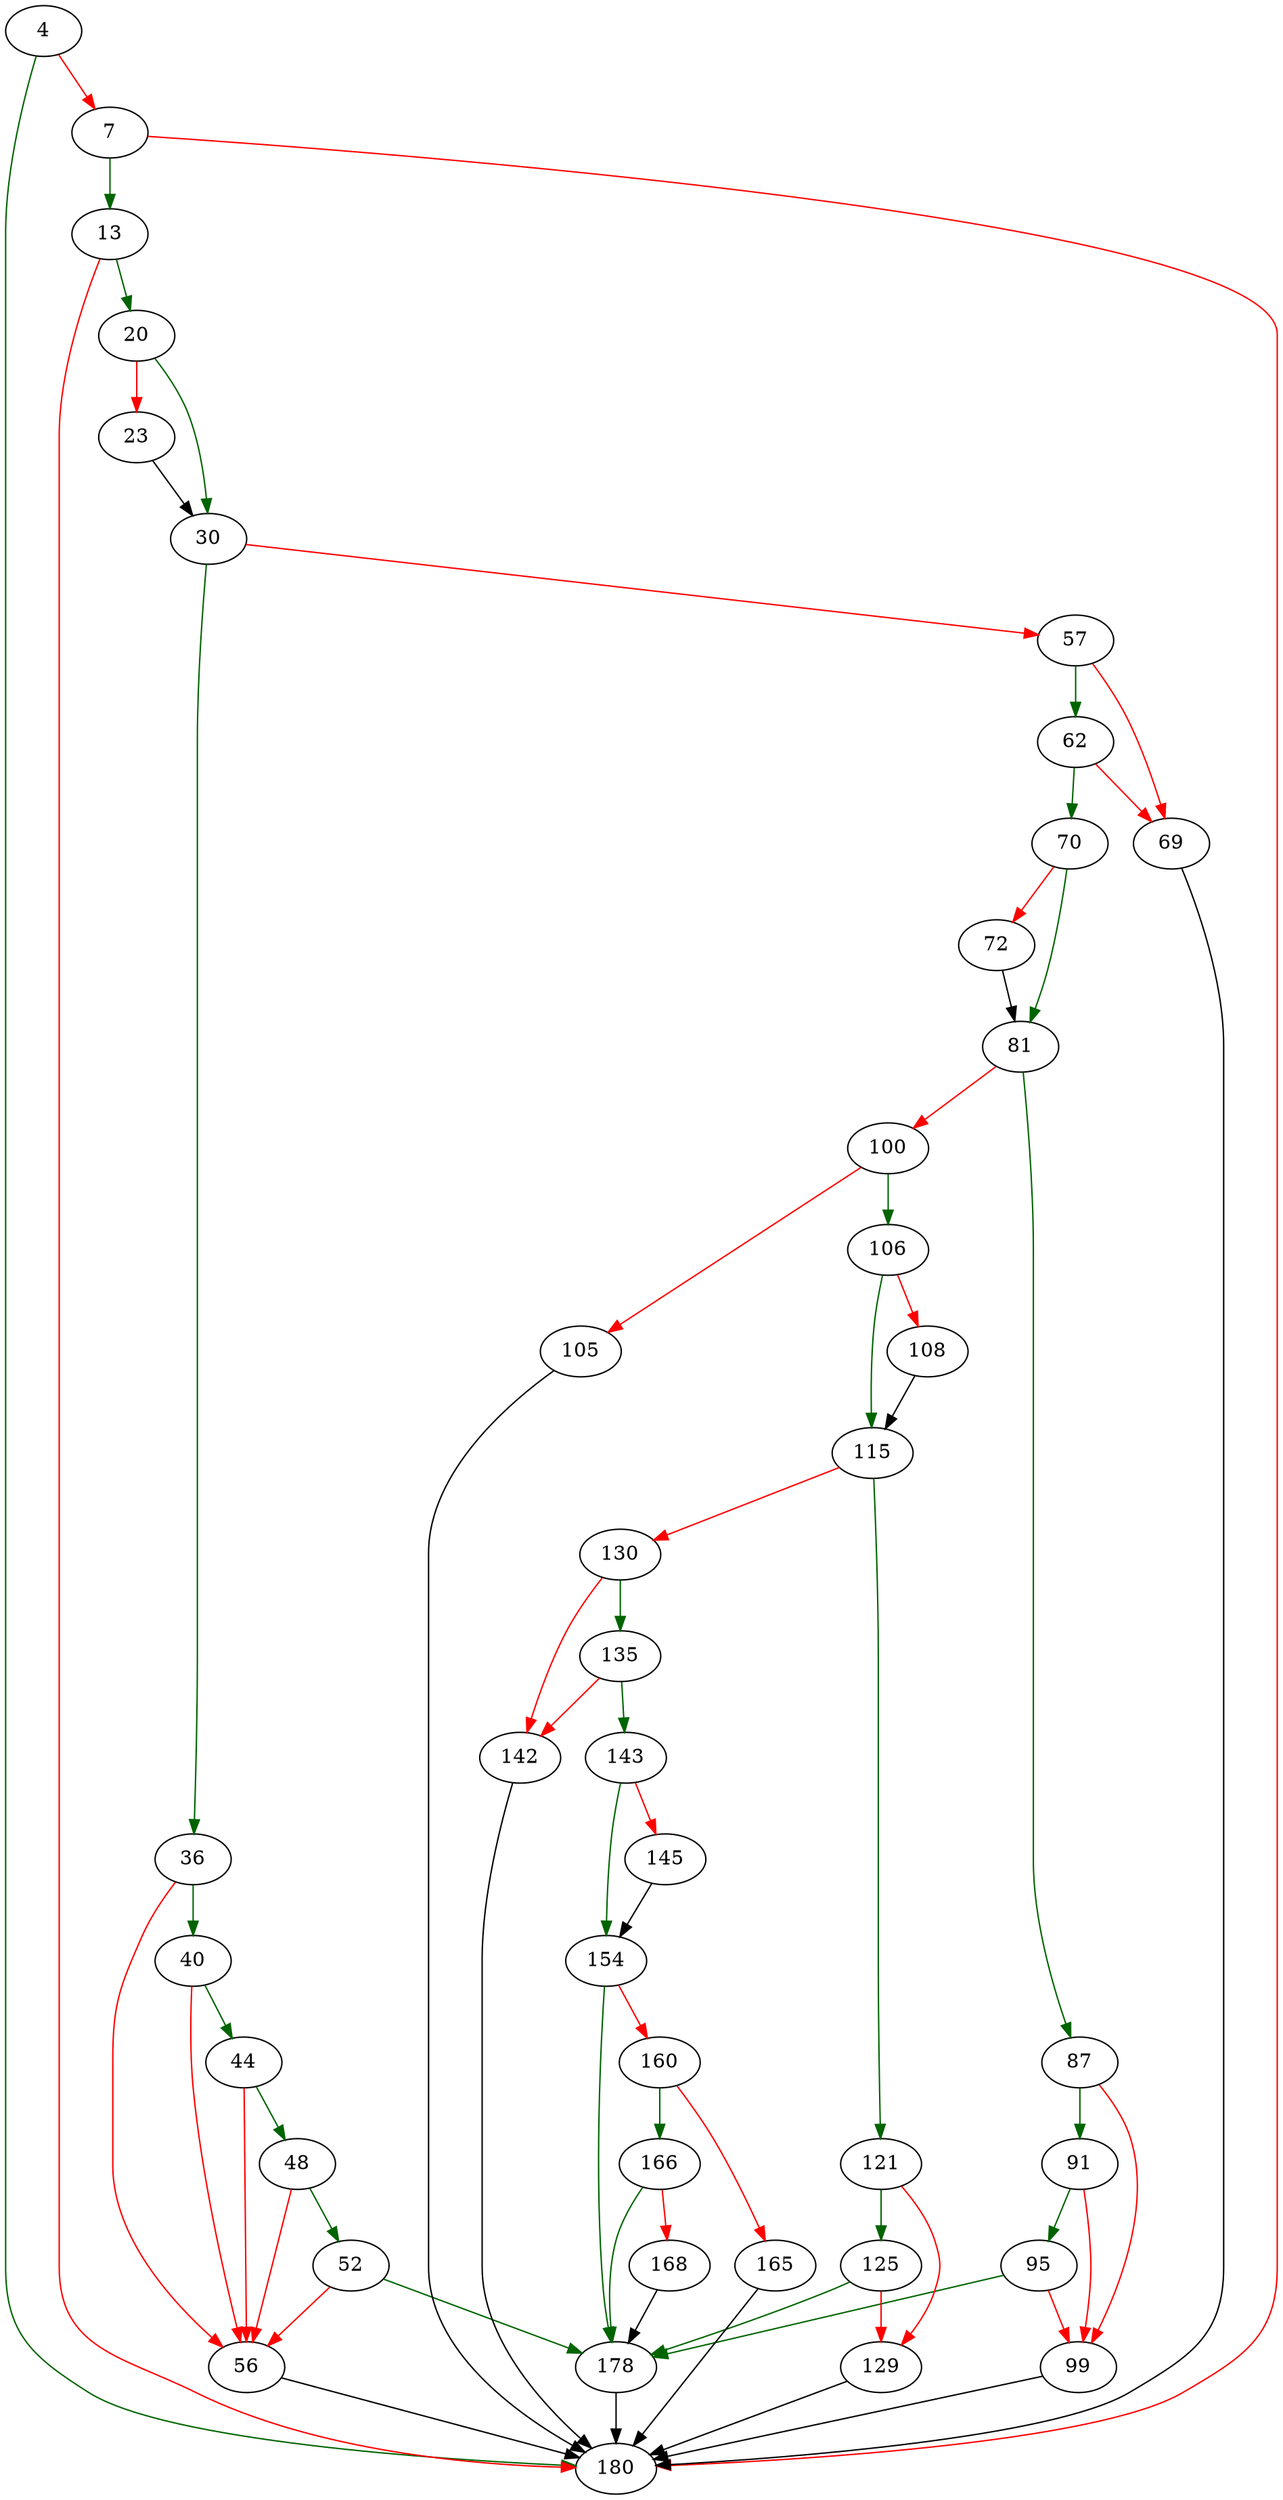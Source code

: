 strict digraph "decode_8" {
	// Node definitions.
	4 [entry=true];
	180;
	7;
	13;
	20;
	30;
	23;
	36;
	57;
	40;
	56;
	44;
	48;
	52;
	178;
	62;
	69;
	70;
	81;
	72;
	87;
	100;
	91;
	99;
	95;
	106;
	105;
	115;
	108;
	121;
	130;
	125;
	129;
	135;
	142;
	143;
	154;
	145;
	160;
	166;
	165;
	168;

	// Edge definitions.
	4 -> 180 [
		color=darkgreen
		cond=true
	];
	4 -> 7 [
		color=red
		cond=false
	];
	7 -> 180 [
		color=red
		cond=false
	];
	7 -> 13 [
		color=darkgreen
		cond=true
	];
	13 -> 180 [
		color=red
		cond=false
	];
	13 -> 20 [
		color=darkgreen
		cond=true
	];
	20 -> 30 [
		color=darkgreen
		cond=true
	];
	20 -> 23 [
		color=red
		cond=false
	];
	30 -> 36 [
		color=darkgreen
		cond=true
	];
	30 -> 57 [
		color=red
		cond=false
	];
	23 -> 30;
	36 -> 40 [
		color=darkgreen
		cond=true
	];
	36 -> 56 [
		color=red
		cond=false
	];
	57 -> 62 [
		color=darkgreen
		cond=true
	];
	57 -> 69 [
		color=red
		cond=false
	];
	40 -> 56 [
		color=red
		cond=false
	];
	40 -> 44 [
		color=darkgreen
		cond=true
	];
	56 -> 180;
	44 -> 56 [
		color=red
		cond=false
	];
	44 -> 48 [
		color=darkgreen
		cond=true
	];
	48 -> 56 [
		color=red
		cond=false
	];
	48 -> 52 [
		color=darkgreen
		cond=true
	];
	52 -> 56 [
		color=red
		cond=false
	];
	52 -> 178 [
		color=darkgreen
		cond=true
	];
	178 -> 180;
	62 -> 69 [
		color=red
		cond=false
	];
	62 -> 70 [
		color=darkgreen
		cond=true
	];
	69 -> 180;
	70 -> 81 [
		color=darkgreen
		cond=true
	];
	70 -> 72 [
		color=red
		cond=false
	];
	81 -> 87 [
		color=darkgreen
		cond=true
	];
	81 -> 100 [
		color=red
		cond=false
	];
	72 -> 81;
	87 -> 91 [
		color=darkgreen
		cond=true
	];
	87 -> 99 [
		color=red
		cond=false
	];
	100 -> 106 [
		color=darkgreen
		cond=true
	];
	100 -> 105 [
		color=red
		cond=false
	];
	91 -> 99 [
		color=red
		cond=false
	];
	91 -> 95 [
		color=darkgreen
		cond=true
	];
	99 -> 180;
	95 -> 178 [
		color=darkgreen
		cond=true
	];
	95 -> 99 [
		color=red
		cond=false
	];
	106 -> 115 [
		color=darkgreen
		cond=true
	];
	106 -> 108 [
		color=red
		cond=false
	];
	105 -> 180;
	115 -> 121 [
		color=darkgreen
		cond=true
	];
	115 -> 130 [
		color=red
		cond=false
	];
	108 -> 115;
	121 -> 125 [
		color=darkgreen
		cond=true
	];
	121 -> 129 [
		color=red
		cond=false
	];
	130 -> 135 [
		color=darkgreen
		cond=true
	];
	130 -> 142 [
		color=red
		cond=false
	];
	125 -> 178 [
		color=darkgreen
		cond=true
	];
	125 -> 129 [
		color=red
		cond=false
	];
	129 -> 180;
	135 -> 142 [
		color=red
		cond=false
	];
	135 -> 143 [
		color=darkgreen
		cond=true
	];
	142 -> 180;
	143 -> 154 [
		color=darkgreen
		cond=true
	];
	143 -> 145 [
		color=red
		cond=false
	];
	154 -> 178 [
		color=darkgreen
		cond=true
	];
	154 -> 160 [
		color=red
		cond=false
	];
	145 -> 154;
	160 -> 166 [
		color=darkgreen
		cond=true
	];
	160 -> 165 [
		color=red
		cond=false
	];
	166 -> 178 [
		color=darkgreen
		cond=true
	];
	166 -> 168 [
		color=red
		cond=false
	];
	165 -> 180;
	168 -> 178;
}